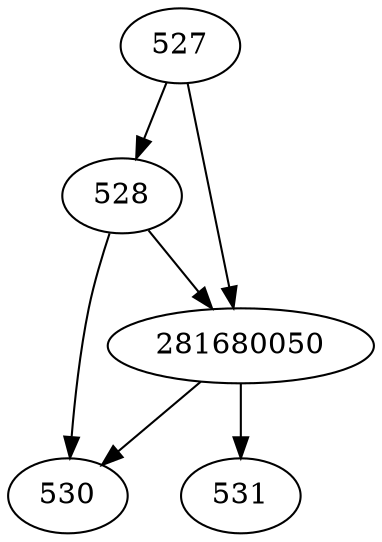 strict digraph  {
527;
528;
530;
531;
281680050;
527 -> 281680050;
527 -> 528;
528 -> 281680050;
528 -> 530;
281680050 -> 530;
281680050 -> 531;
}
